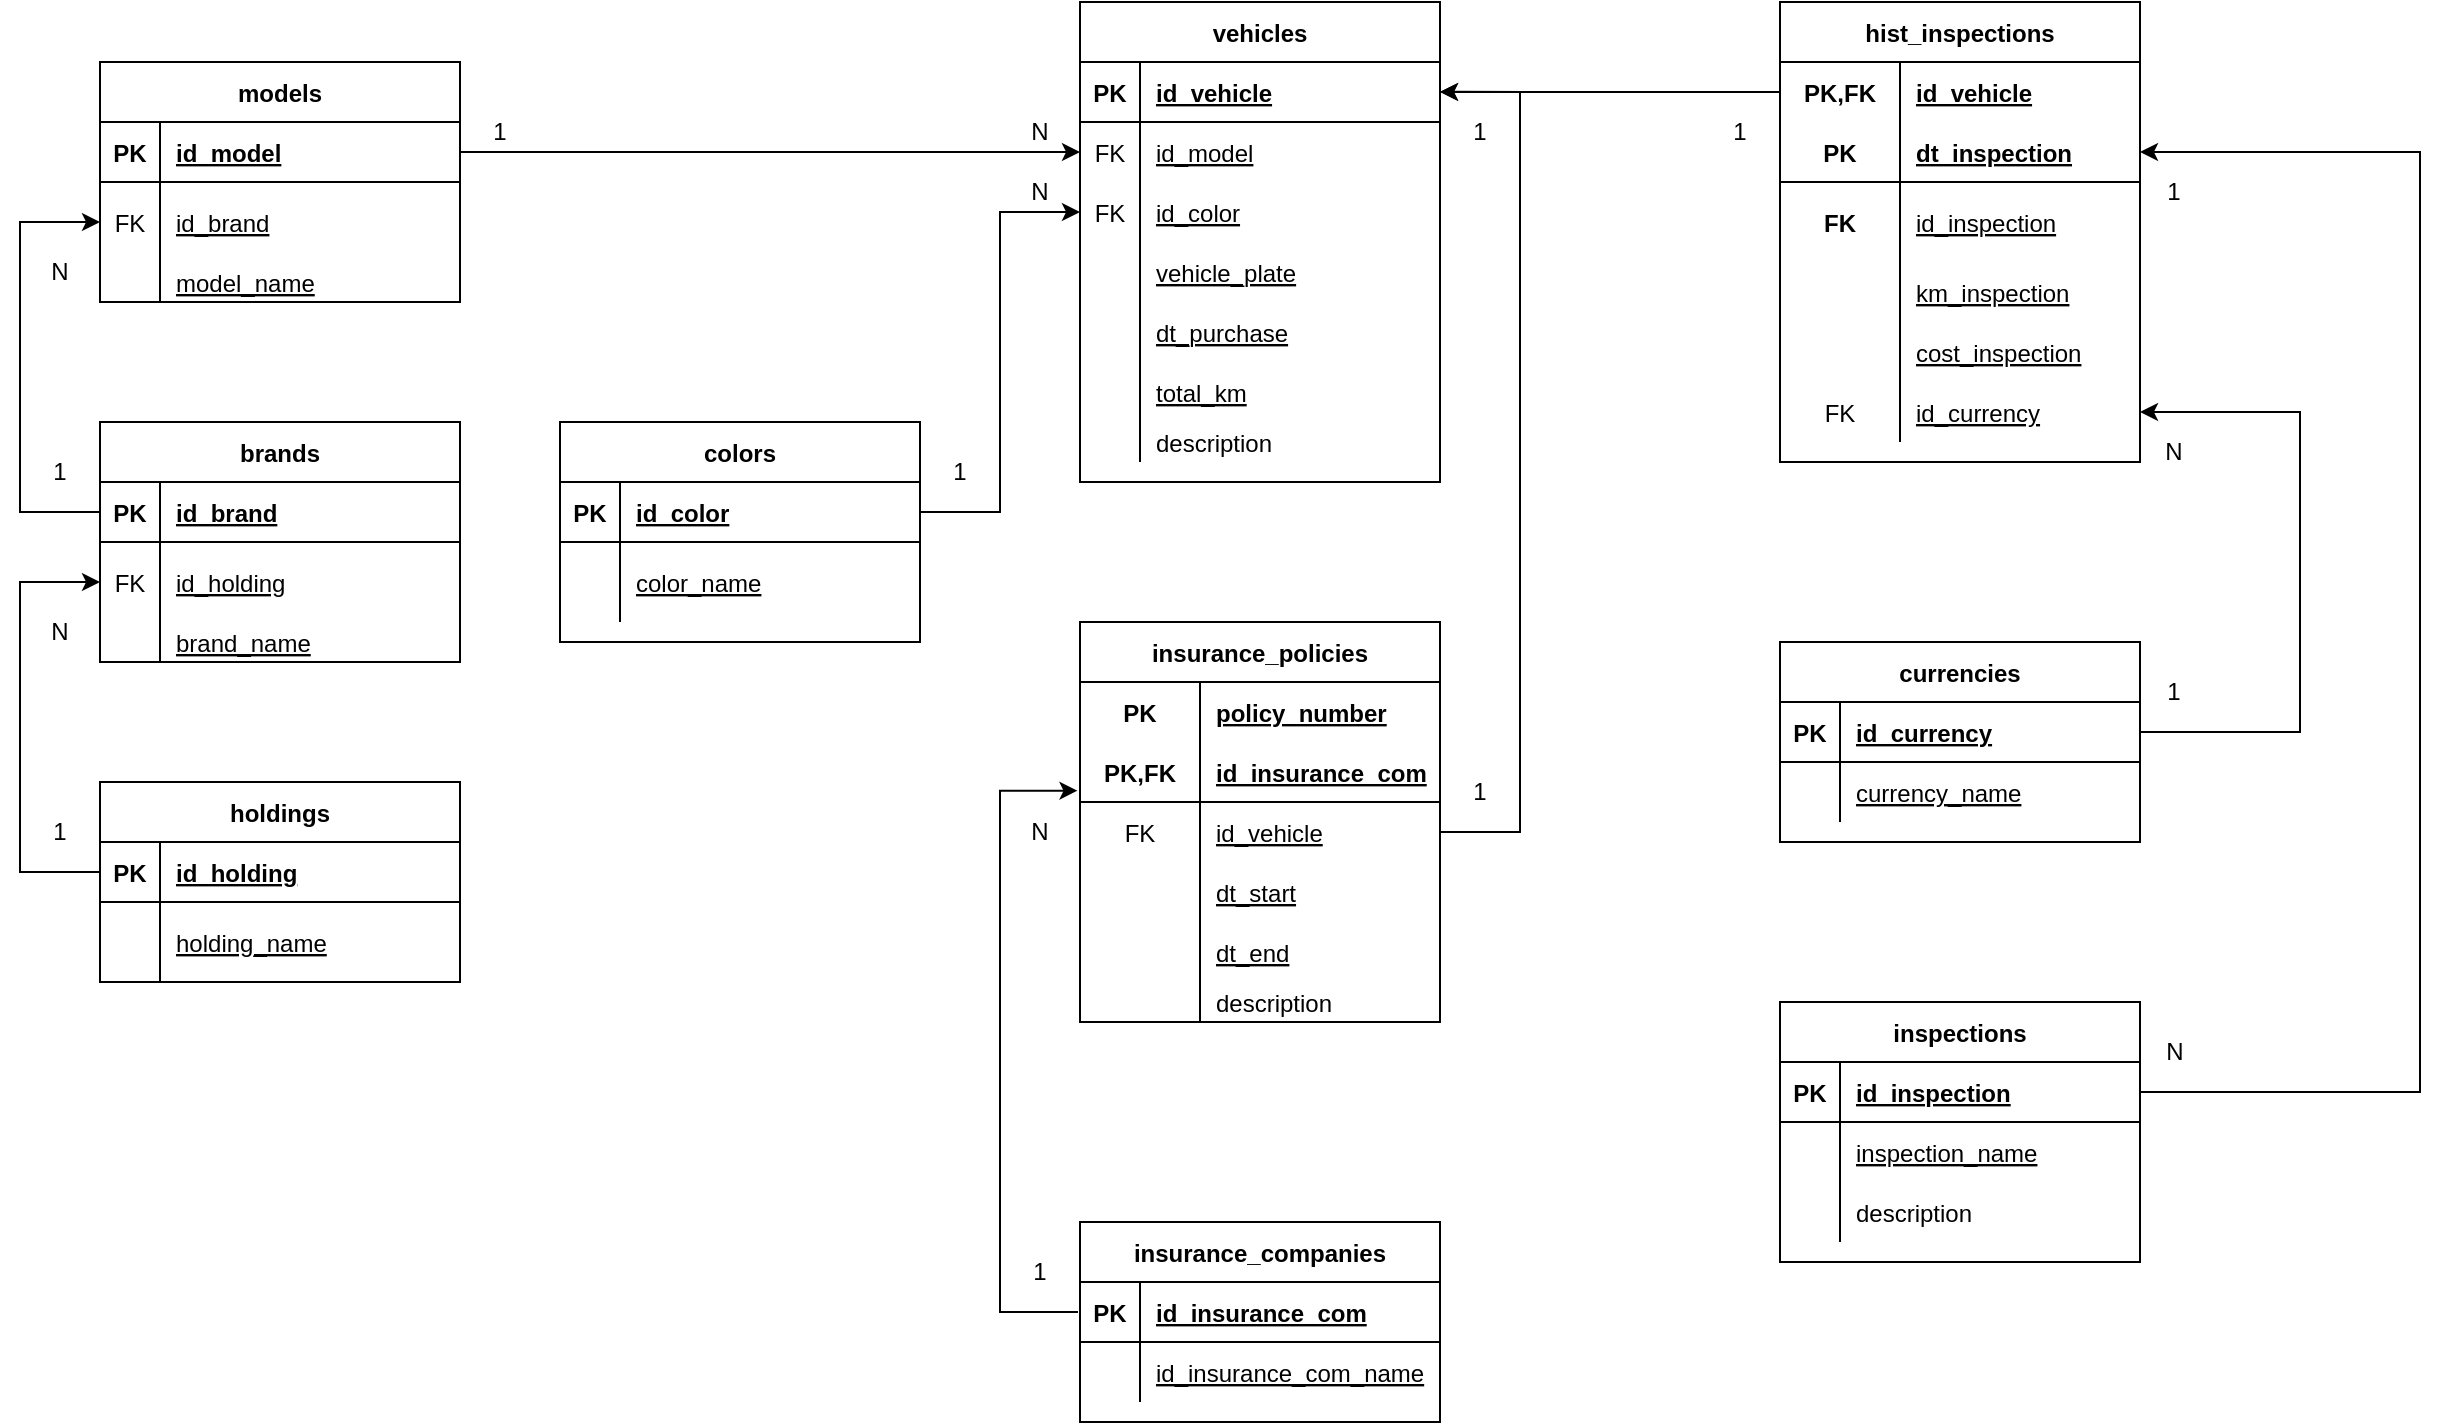 <mxfile version="20.3.0" type="device"><diagram id="Sfv_aaTSyyqDEgen7b--" name="Diagrama_ER_practica"><mxGraphModel dx="2105" dy="641" grid="1" gridSize="10" guides="1" tooltips="1" connect="1" arrows="1" fold="1" page="1" pageScale="1" pageWidth="827" pageHeight="1169" math="0" shadow="0"><root><mxCell id="0"/><mxCell id="1" parent="0"/><mxCell id="ds-nEsNVAbpiZYjkGpcO-39" value="vehicles" style="shape=table;startSize=30;container=1;collapsible=1;childLayout=tableLayout;fixedRows=1;rowLines=0;fontStyle=1;align=center;resizeLast=1;" parent="1" vertex="1"><mxGeometry x="310" y="200" width="180" height="240" as="geometry"/></mxCell><mxCell id="ds-nEsNVAbpiZYjkGpcO-40" value="" style="shape=tableRow;horizontal=0;startSize=0;swimlaneHead=0;swimlaneBody=0;fillColor=none;collapsible=0;dropTarget=0;points=[[0,0.5],[1,0.5]];portConstraint=eastwest;top=0;left=0;right=0;bottom=1;" parent="ds-nEsNVAbpiZYjkGpcO-39" vertex="1"><mxGeometry y="30" width="180" height="30" as="geometry"/></mxCell><mxCell id="ds-nEsNVAbpiZYjkGpcO-41" value="PK" style="shape=partialRectangle;connectable=0;fillColor=none;top=0;left=0;bottom=0;right=0;fontStyle=1;overflow=hidden;" parent="ds-nEsNVAbpiZYjkGpcO-40" vertex="1"><mxGeometry width="30" height="30" as="geometry"><mxRectangle width="30" height="30" as="alternateBounds"/></mxGeometry></mxCell><mxCell id="ds-nEsNVAbpiZYjkGpcO-42" value="id_vehicle" style="shape=partialRectangle;connectable=0;fillColor=none;top=0;left=0;bottom=0;right=0;align=left;spacingLeft=6;fontStyle=5;overflow=hidden;" parent="ds-nEsNVAbpiZYjkGpcO-40" vertex="1"><mxGeometry x="30" width="150" height="30" as="geometry"><mxRectangle width="150" height="30" as="alternateBounds"/></mxGeometry></mxCell><mxCell id="ds-nEsNVAbpiZYjkGpcO-43" value="" style="shape=tableRow;horizontal=0;startSize=0;swimlaneHead=0;swimlaneBody=0;fillColor=none;collapsible=0;dropTarget=0;points=[[0,0.5],[1,0.5]];portConstraint=eastwest;top=0;left=0;right=0;bottom=0;" parent="ds-nEsNVAbpiZYjkGpcO-39" vertex="1"><mxGeometry y="60" width="180" height="30" as="geometry"/></mxCell><mxCell id="ds-nEsNVAbpiZYjkGpcO-44" value="FK" style="shape=partialRectangle;connectable=0;fillColor=none;top=0;left=0;bottom=0;right=0;editable=1;overflow=hidden;" parent="ds-nEsNVAbpiZYjkGpcO-43" vertex="1"><mxGeometry width="30" height="30" as="geometry"><mxRectangle width="30" height="30" as="alternateBounds"/></mxGeometry></mxCell><mxCell id="ds-nEsNVAbpiZYjkGpcO-45" value="id_model" style="shape=partialRectangle;connectable=0;fillColor=none;top=0;left=0;bottom=0;right=0;align=left;spacingLeft=6;overflow=hidden;fontStyle=4" parent="ds-nEsNVAbpiZYjkGpcO-43" vertex="1"><mxGeometry x="30" width="150" height="30" as="geometry"><mxRectangle width="150" height="30" as="alternateBounds"/></mxGeometry></mxCell><mxCell id="ds-nEsNVAbpiZYjkGpcO-58" value="" style="shape=tableRow;horizontal=0;startSize=0;swimlaneHead=0;swimlaneBody=0;fillColor=none;collapsible=0;dropTarget=0;points=[[0,0.5],[1,0.5]];portConstraint=eastwest;top=0;left=0;right=0;bottom=0;" parent="ds-nEsNVAbpiZYjkGpcO-39" vertex="1"><mxGeometry y="90" width="180" height="30" as="geometry"/></mxCell><mxCell id="ds-nEsNVAbpiZYjkGpcO-59" value="FK" style="shape=partialRectangle;connectable=0;fillColor=none;top=0;left=0;bottom=0;right=0;editable=1;overflow=hidden;" parent="ds-nEsNVAbpiZYjkGpcO-58" vertex="1"><mxGeometry width="30" height="30" as="geometry"><mxRectangle width="30" height="30" as="alternateBounds"/></mxGeometry></mxCell><mxCell id="ds-nEsNVAbpiZYjkGpcO-60" value="id_color" style="shape=partialRectangle;connectable=0;fillColor=none;top=0;left=0;bottom=0;right=0;align=left;spacingLeft=6;overflow=hidden;fontStyle=4" parent="ds-nEsNVAbpiZYjkGpcO-58" vertex="1"><mxGeometry x="30" width="150" height="30" as="geometry"><mxRectangle width="150" height="30" as="alternateBounds"/></mxGeometry></mxCell><mxCell id="ds-nEsNVAbpiZYjkGpcO-46" value="" style="shape=tableRow;horizontal=0;startSize=0;swimlaneHead=0;swimlaneBody=0;fillColor=none;collapsible=0;dropTarget=0;points=[[0,0.5],[1,0.5]];portConstraint=eastwest;top=0;left=0;right=0;bottom=0;" parent="ds-nEsNVAbpiZYjkGpcO-39" vertex="1"><mxGeometry y="120" width="180" height="30" as="geometry"/></mxCell><mxCell id="ds-nEsNVAbpiZYjkGpcO-47" value="" style="shape=partialRectangle;connectable=0;fillColor=none;top=0;left=0;bottom=0;right=0;editable=1;overflow=hidden;" parent="ds-nEsNVAbpiZYjkGpcO-46" vertex="1"><mxGeometry width="30" height="30" as="geometry"><mxRectangle width="30" height="30" as="alternateBounds"/></mxGeometry></mxCell><mxCell id="ds-nEsNVAbpiZYjkGpcO-48" value="vehicle_plate" style="shape=partialRectangle;connectable=0;fillColor=none;top=0;left=0;bottom=0;right=0;align=left;spacingLeft=6;overflow=hidden;fontStyle=4" parent="ds-nEsNVAbpiZYjkGpcO-46" vertex="1"><mxGeometry x="30" width="150" height="30" as="geometry"><mxRectangle width="150" height="30" as="alternateBounds"/></mxGeometry></mxCell><mxCell id="ds-nEsNVAbpiZYjkGpcO-49" value="" style="shape=tableRow;horizontal=0;startSize=0;swimlaneHead=0;swimlaneBody=0;fillColor=none;collapsible=0;dropTarget=0;points=[[0,0.5],[1,0.5]];portConstraint=eastwest;top=0;left=0;right=0;bottom=0;" parent="ds-nEsNVAbpiZYjkGpcO-39" vertex="1"><mxGeometry y="150" width="180" height="30" as="geometry"/></mxCell><mxCell id="ds-nEsNVAbpiZYjkGpcO-50" value="" style="shape=partialRectangle;connectable=0;fillColor=none;top=0;left=0;bottom=0;right=0;editable=1;overflow=hidden;" parent="ds-nEsNVAbpiZYjkGpcO-49" vertex="1"><mxGeometry width="30" height="30" as="geometry"><mxRectangle width="30" height="30" as="alternateBounds"/></mxGeometry></mxCell><mxCell id="ds-nEsNVAbpiZYjkGpcO-51" value="dt_purchase" style="shape=partialRectangle;connectable=0;fillColor=none;top=0;left=0;bottom=0;right=0;align=left;spacingLeft=6;overflow=hidden;fontStyle=4" parent="ds-nEsNVAbpiZYjkGpcO-49" vertex="1"><mxGeometry x="30" width="150" height="30" as="geometry"><mxRectangle width="150" height="30" as="alternateBounds"/></mxGeometry></mxCell><mxCell id="ds-nEsNVAbpiZYjkGpcO-52" value="" style="shape=tableRow;horizontal=0;startSize=0;swimlaneHead=0;swimlaneBody=0;fillColor=none;collapsible=0;dropTarget=0;points=[[0,0.5],[1,0.5]];portConstraint=eastwest;top=0;left=0;right=0;bottom=0;" parent="ds-nEsNVAbpiZYjkGpcO-39" vertex="1"><mxGeometry y="180" width="180" height="30" as="geometry"/></mxCell><mxCell id="ds-nEsNVAbpiZYjkGpcO-53" value="" style="shape=partialRectangle;connectable=0;fillColor=none;top=0;left=0;bottom=0;right=0;editable=1;overflow=hidden;" parent="ds-nEsNVAbpiZYjkGpcO-52" vertex="1"><mxGeometry width="30" height="30" as="geometry"><mxRectangle width="30" height="30" as="alternateBounds"/></mxGeometry></mxCell><mxCell id="ds-nEsNVAbpiZYjkGpcO-54" value="total_km" style="shape=partialRectangle;connectable=0;fillColor=none;top=0;left=0;bottom=0;right=0;align=left;spacingLeft=6;overflow=hidden;fontStyle=4" parent="ds-nEsNVAbpiZYjkGpcO-52" vertex="1"><mxGeometry x="30" width="150" height="30" as="geometry"><mxRectangle width="150" height="30" as="alternateBounds"/></mxGeometry></mxCell><mxCell id="ds-nEsNVAbpiZYjkGpcO-55" value="" style="shape=tableRow;horizontal=0;startSize=0;swimlaneHead=0;swimlaneBody=0;fillColor=none;collapsible=0;dropTarget=0;points=[[0,0.5],[1,0.5]];portConstraint=eastwest;top=0;left=0;right=0;bottom=0;" parent="ds-nEsNVAbpiZYjkGpcO-39" vertex="1"><mxGeometry y="210" width="180" height="20" as="geometry"/></mxCell><mxCell id="ds-nEsNVAbpiZYjkGpcO-56" value="" style="shape=partialRectangle;connectable=0;fillColor=none;top=0;left=0;bottom=0;right=0;editable=1;overflow=hidden;" parent="ds-nEsNVAbpiZYjkGpcO-55" vertex="1"><mxGeometry width="30" height="20" as="geometry"><mxRectangle width="30" height="20" as="alternateBounds"/></mxGeometry></mxCell><mxCell id="ds-nEsNVAbpiZYjkGpcO-57" value="description" style="shape=partialRectangle;connectable=0;fillColor=none;top=0;left=0;bottom=0;right=0;align=left;spacingLeft=6;overflow=hidden;" parent="ds-nEsNVAbpiZYjkGpcO-55" vertex="1"><mxGeometry x="30" width="150" height="20" as="geometry"><mxRectangle width="150" height="20" as="alternateBounds"/></mxGeometry></mxCell><mxCell id="Du342X4LrF2ClsoiDajn-11" value="colors" style="shape=table;startSize=30;container=1;collapsible=1;childLayout=tableLayout;fixedRows=1;rowLines=0;fontStyle=1;align=center;resizeLast=1;" parent="1" vertex="1"><mxGeometry x="50" y="410" width="180" height="110" as="geometry"/></mxCell><mxCell id="Du342X4LrF2ClsoiDajn-12" value="" style="shape=tableRow;horizontal=0;startSize=0;swimlaneHead=0;swimlaneBody=0;fillColor=none;collapsible=0;dropTarget=0;points=[[0,0.5],[1,0.5]];portConstraint=eastwest;top=0;left=0;right=0;bottom=1;" parent="Du342X4LrF2ClsoiDajn-11" vertex="1"><mxGeometry y="30" width="180" height="30" as="geometry"/></mxCell><mxCell id="Du342X4LrF2ClsoiDajn-13" value="PK" style="shape=partialRectangle;connectable=0;fillColor=none;top=0;left=0;bottom=0;right=0;fontStyle=1;overflow=hidden;" parent="Du342X4LrF2ClsoiDajn-12" vertex="1"><mxGeometry width="30" height="30" as="geometry"><mxRectangle width="30" height="30" as="alternateBounds"/></mxGeometry></mxCell><mxCell id="Du342X4LrF2ClsoiDajn-14" value="id_color" style="shape=partialRectangle;connectable=0;fillColor=none;top=0;left=0;bottom=0;right=0;align=left;spacingLeft=6;fontStyle=5;overflow=hidden;" parent="Du342X4LrF2ClsoiDajn-12" vertex="1"><mxGeometry x="30" width="150" height="30" as="geometry"><mxRectangle width="150" height="30" as="alternateBounds"/></mxGeometry></mxCell><mxCell id="Du342X4LrF2ClsoiDajn-18" value="" style="shape=tableRow;horizontal=0;startSize=0;swimlaneHead=0;swimlaneBody=0;fillColor=none;collapsible=0;dropTarget=0;points=[[0,0.5],[1,0.5]];portConstraint=eastwest;top=0;left=0;right=0;bottom=0;" parent="Du342X4LrF2ClsoiDajn-11" vertex="1"><mxGeometry y="60" width="180" height="40" as="geometry"/></mxCell><mxCell id="Du342X4LrF2ClsoiDajn-19" value="" style="shape=partialRectangle;connectable=0;fillColor=none;top=0;left=0;bottom=0;right=0;editable=1;overflow=hidden;" parent="Du342X4LrF2ClsoiDajn-18" vertex="1"><mxGeometry width="30" height="40" as="geometry"><mxRectangle width="30" height="40" as="alternateBounds"/></mxGeometry></mxCell><mxCell id="Du342X4LrF2ClsoiDajn-20" value="color_name" style="shape=partialRectangle;connectable=0;fillColor=none;top=0;left=0;bottom=0;right=0;align=left;spacingLeft=6;overflow=hidden;fontStyle=4" parent="Du342X4LrF2ClsoiDajn-18" vertex="1"><mxGeometry x="30" width="150" height="40" as="geometry"><mxRectangle width="150" height="40" as="alternateBounds"/></mxGeometry></mxCell><mxCell id="Du342X4LrF2ClsoiDajn-36" value="N" style="text;html=1;strokeColor=none;fillColor=none;align=center;verticalAlign=middle;whiteSpace=wrap;rounded=0;" parent="1" vertex="1"><mxGeometry x="260" y="280" width="60" height="30" as="geometry"/></mxCell><mxCell id="41doo4ebBkj_ApV-FApz-65" value="insurance_companies" style="shape=table;startSize=30;container=1;collapsible=1;childLayout=tableLayout;fixedRows=1;rowLines=0;fontStyle=1;align=center;resizeLast=1;" parent="1" vertex="1"><mxGeometry x="310" y="810" width="180" height="100" as="geometry"/></mxCell><mxCell id="41doo4ebBkj_ApV-FApz-66" value="" style="shape=tableRow;horizontal=0;startSize=0;swimlaneHead=0;swimlaneBody=0;fillColor=none;collapsible=0;dropTarget=0;points=[[0,0.5],[1,0.5]];portConstraint=eastwest;top=0;left=0;right=0;bottom=1;" parent="41doo4ebBkj_ApV-FApz-65" vertex="1"><mxGeometry y="30" width="180" height="30" as="geometry"/></mxCell><mxCell id="41doo4ebBkj_ApV-FApz-67" value="PK" style="shape=partialRectangle;connectable=0;fillColor=none;top=0;left=0;bottom=0;right=0;fontStyle=1;overflow=hidden;" parent="41doo4ebBkj_ApV-FApz-66" vertex="1"><mxGeometry width="30" height="30" as="geometry"><mxRectangle width="30" height="30" as="alternateBounds"/></mxGeometry></mxCell><mxCell id="41doo4ebBkj_ApV-FApz-68" value="id_insurance_com" style="shape=partialRectangle;connectable=0;fillColor=none;top=0;left=0;bottom=0;right=0;align=left;spacingLeft=6;fontStyle=5;overflow=hidden;" parent="41doo4ebBkj_ApV-FApz-66" vertex="1"><mxGeometry x="30" width="150" height="30" as="geometry"><mxRectangle width="150" height="30" as="alternateBounds"/></mxGeometry></mxCell><mxCell id="41doo4ebBkj_ApV-FApz-69" value="" style="shape=tableRow;horizontal=0;startSize=0;swimlaneHead=0;swimlaneBody=0;fillColor=none;collapsible=0;dropTarget=0;points=[[0,0.5],[1,0.5]];portConstraint=eastwest;top=0;left=0;right=0;bottom=0;" parent="41doo4ebBkj_ApV-FApz-65" vertex="1"><mxGeometry y="60" width="180" height="30" as="geometry"/></mxCell><mxCell id="41doo4ebBkj_ApV-FApz-70" value="" style="shape=partialRectangle;connectable=0;fillColor=none;top=0;left=0;bottom=0;right=0;editable=1;overflow=hidden;" parent="41doo4ebBkj_ApV-FApz-69" vertex="1"><mxGeometry width="30" height="30" as="geometry"><mxRectangle width="30" height="30" as="alternateBounds"/></mxGeometry></mxCell><mxCell id="41doo4ebBkj_ApV-FApz-71" value="id_insurance_com_name" style="shape=partialRectangle;connectable=0;fillColor=none;top=0;left=0;bottom=0;right=0;align=left;spacingLeft=6;overflow=hidden;fontStyle=4" parent="41doo4ebBkj_ApV-FApz-69" vertex="1"><mxGeometry x="30" width="150" height="30" as="geometry"><mxRectangle width="150" height="30" as="alternateBounds"/></mxGeometry></mxCell><mxCell id="41doo4ebBkj_ApV-FApz-100" value="insurance_policies" style="shape=table;startSize=30;container=1;collapsible=1;childLayout=tableLayout;fixedRows=1;rowLines=0;fontStyle=1;align=center;resizeLast=1;" parent="1" vertex="1"><mxGeometry x="310" y="510" width="180" height="200" as="geometry"/></mxCell><mxCell id="41doo4ebBkj_ApV-FApz-101" value="" style="shape=tableRow;horizontal=0;startSize=0;swimlaneHead=0;swimlaneBody=0;fillColor=none;collapsible=0;dropTarget=0;points=[[0,0.5],[1,0.5]];portConstraint=eastwest;top=0;left=0;right=0;bottom=0;" parent="41doo4ebBkj_ApV-FApz-100" vertex="1"><mxGeometry y="30" width="180" height="30" as="geometry"/></mxCell><mxCell id="41doo4ebBkj_ApV-FApz-102" value="PK" style="shape=partialRectangle;connectable=0;fillColor=none;top=0;left=0;bottom=0;right=0;fontStyle=1;overflow=hidden;" parent="41doo4ebBkj_ApV-FApz-101" vertex="1"><mxGeometry width="60" height="30" as="geometry"><mxRectangle width="60" height="30" as="alternateBounds"/></mxGeometry></mxCell><mxCell id="41doo4ebBkj_ApV-FApz-103" value="policy_number" style="shape=partialRectangle;connectable=0;fillColor=none;top=0;left=0;bottom=0;right=0;align=left;spacingLeft=6;fontStyle=5;overflow=hidden;" parent="41doo4ebBkj_ApV-FApz-101" vertex="1"><mxGeometry x="60" width="120" height="30" as="geometry"><mxRectangle width="120" height="30" as="alternateBounds"/></mxGeometry></mxCell><mxCell id="41doo4ebBkj_ApV-FApz-104" value="" style="shape=tableRow;horizontal=0;startSize=0;swimlaneHead=0;swimlaneBody=0;fillColor=none;collapsible=0;dropTarget=0;points=[[0,0.5],[1,0.5]];portConstraint=eastwest;top=0;left=0;right=0;bottom=1;" parent="41doo4ebBkj_ApV-FApz-100" vertex="1"><mxGeometry y="60" width="180" height="30" as="geometry"/></mxCell><mxCell id="41doo4ebBkj_ApV-FApz-105" value="PK,FK" style="shape=partialRectangle;connectable=0;fillColor=none;top=0;left=0;bottom=0;right=0;fontStyle=1;overflow=hidden;" parent="41doo4ebBkj_ApV-FApz-104" vertex="1"><mxGeometry width="60" height="30" as="geometry"><mxRectangle width="60" height="30" as="alternateBounds"/></mxGeometry></mxCell><mxCell id="41doo4ebBkj_ApV-FApz-106" value="id_insurance_com" style="shape=partialRectangle;connectable=0;fillColor=none;top=0;left=0;bottom=0;right=0;align=left;spacingLeft=6;fontStyle=5;overflow=hidden;" parent="41doo4ebBkj_ApV-FApz-104" vertex="1"><mxGeometry x="60" width="120" height="30" as="geometry"><mxRectangle width="120" height="30" as="alternateBounds"/></mxGeometry></mxCell><mxCell id="41doo4ebBkj_ApV-FApz-107" value="" style="shape=tableRow;horizontal=0;startSize=0;swimlaneHead=0;swimlaneBody=0;fillColor=none;collapsible=0;dropTarget=0;points=[[0,0.5],[1,0.5]];portConstraint=eastwest;top=0;left=0;right=0;bottom=0;" parent="41doo4ebBkj_ApV-FApz-100" vertex="1"><mxGeometry y="90" width="180" height="30" as="geometry"/></mxCell><mxCell id="41doo4ebBkj_ApV-FApz-108" value="FK" style="shape=partialRectangle;connectable=0;fillColor=none;top=0;left=0;bottom=0;right=0;editable=1;overflow=hidden;" parent="41doo4ebBkj_ApV-FApz-107" vertex="1"><mxGeometry width="60" height="30" as="geometry"><mxRectangle width="60" height="30" as="alternateBounds"/></mxGeometry></mxCell><mxCell id="41doo4ebBkj_ApV-FApz-109" value="id_vehicle" style="shape=partialRectangle;connectable=0;fillColor=none;top=0;left=0;bottom=0;right=0;align=left;spacingLeft=6;overflow=hidden;fontStyle=4" parent="41doo4ebBkj_ApV-FApz-107" vertex="1"><mxGeometry x="60" width="120" height="30" as="geometry"><mxRectangle width="120" height="30" as="alternateBounds"/></mxGeometry></mxCell><mxCell id="41doo4ebBkj_ApV-FApz-113" value="" style="shape=tableRow;horizontal=0;startSize=0;swimlaneHead=0;swimlaneBody=0;fillColor=none;collapsible=0;dropTarget=0;points=[[0,0.5],[1,0.5]];portConstraint=eastwest;top=0;left=0;right=0;bottom=0;" parent="41doo4ebBkj_ApV-FApz-100" vertex="1"><mxGeometry y="120" width="180" height="30" as="geometry"/></mxCell><mxCell id="41doo4ebBkj_ApV-FApz-114" value="" style="shape=partialRectangle;connectable=0;fillColor=none;top=0;left=0;bottom=0;right=0;editable=1;overflow=hidden;" parent="41doo4ebBkj_ApV-FApz-113" vertex="1"><mxGeometry width="60" height="30" as="geometry"><mxRectangle width="60" height="30" as="alternateBounds"/></mxGeometry></mxCell><mxCell id="41doo4ebBkj_ApV-FApz-115" value="dt_start" style="shape=partialRectangle;connectable=0;fillColor=none;top=0;left=0;bottom=0;right=0;align=left;spacingLeft=6;overflow=hidden;fontStyle=4" parent="41doo4ebBkj_ApV-FApz-113" vertex="1"><mxGeometry x="60" width="120" height="30" as="geometry"><mxRectangle width="120" height="30" as="alternateBounds"/></mxGeometry></mxCell><mxCell id="41doo4ebBkj_ApV-FApz-116" value="" style="shape=tableRow;horizontal=0;startSize=0;swimlaneHead=0;swimlaneBody=0;fillColor=none;collapsible=0;dropTarget=0;points=[[0,0.5],[1,0.5]];portConstraint=eastwest;top=0;left=0;right=0;bottom=0;" parent="41doo4ebBkj_ApV-FApz-100" vertex="1"><mxGeometry y="150" width="180" height="30" as="geometry"/></mxCell><mxCell id="41doo4ebBkj_ApV-FApz-117" value="" style="shape=partialRectangle;connectable=0;fillColor=none;top=0;left=0;bottom=0;right=0;editable=1;overflow=hidden;" parent="41doo4ebBkj_ApV-FApz-116" vertex="1"><mxGeometry width="60" height="30" as="geometry"><mxRectangle width="60" height="30" as="alternateBounds"/></mxGeometry></mxCell><mxCell id="41doo4ebBkj_ApV-FApz-118" value="dt_end" style="shape=partialRectangle;connectable=0;fillColor=none;top=0;left=0;bottom=0;right=0;align=left;spacingLeft=6;overflow=hidden;fontStyle=4" parent="41doo4ebBkj_ApV-FApz-116" vertex="1"><mxGeometry x="60" width="120" height="30" as="geometry"><mxRectangle width="120" height="30" as="alternateBounds"/></mxGeometry></mxCell><mxCell id="41doo4ebBkj_ApV-FApz-119" value="" style="shape=tableRow;horizontal=0;startSize=0;swimlaneHead=0;swimlaneBody=0;fillColor=none;collapsible=0;dropTarget=0;points=[[0,0.5],[1,0.5]];portConstraint=eastwest;top=0;left=0;right=0;bottom=0;" parent="41doo4ebBkj_ApV-FApz-100" vertex="1"><mxGeometry y="180" width="180" height="20" as="geometry"/></mxCell><mxCell id="41doo4ebBkj_ApV-FApz-120" value="" style="shape=partialRectangle;connectable=0;fillColor=none;top=0;left=0;bottom=0;right=0;editable=1;overflow=hidden;" parent="41doo4ebBkj_ApV-FApz-119" vertex="1"><mxGeometry width="60" height="20" as="geometry"><mxRectangle width="60" height="20" as="alternateBounds"/></mxGeometry></mxCell><mxCell id="41doo4ebBkj_ApV-FApz-121" value="description" style="shape=partialRectangle;connectable=0;fillColor=none;top=0;left=0;bottom=0;right=0;align=left;spacingLeft=6;overflow=hidden;fontStyle=0" parent="41doo4ebBkj_ApV-FApz-119" vertex="1"><mxGeometry x="60" width="120" height="20" as="geometry"><mxRectangle width="120" height="20" as="alternateBounds"/></mxGeometry></mxCell><mxCell id="41doo4ebBkj_ApV-FApz-123" style="edgeStyle=orthogonalEdgeStyle;rounded=0;orthogonalLoop=1;jettySize=auto;html=1;entryX=-0.007;entryY=0.812;entryDx=0;entryDy=0;entryPerimeter=0;" parent="1" target="41doo4ebBkj_ApV-FApz-104" edge="1"><mxGeometry relative="1" as="geometry"><mxPoint x="309" y="855" as="sourcePoint"/><Array as="points"><mxPoint x="270" y="855"/><mxPoint x="270" y="594"/></Array></mxGeometry></mxCell><mxCell id="41doo4ebBkj_ApV-FApz-124" value="N" style="text;html=1;strokeColor=none;fillColor=none;align=center;verticalAlign=middle;whiteSpace=wrap;rounded=0;" parent="1" vertex="1"><mxGeometry x="260" y="600" width="60" height="30" as="geometry"/></mxCell><mxCell id="41doo4ebBkj_ApV-FApz-125" value="1" style="text;html=1;strokeColor=none;fillColor=none;align=center;verticalAlign=middle;whiteSpace=wrap;rounded=0;" parent="1" vertex="1"><mxGeometry x="260" y="820" width="60" height="30" as="geometry"/></mxCell><mxCell id="41doo4ebBkj_ApV-FApz-127" value="1" style="text;html=1;strokeColor=none;fillColor=none;align=center;verticalAlign=middle;whiteSpace=wrap;rounded=0;" parent="1" vertex="1"><mxGeometry x="480" y="250" width="60" height="30" as="geometry"/></mxCell><mxCell id="krpZOT745JnpRmnJzkfB-30" value="models" style="shape=table;startSize=30;container=1;collapsible=1;childLayout=tableLayout;fixedRows=1;rowLines=0;fontStyle=1;align=center;resizeLast=1;" parent="1" vertex="1"><mxGeometry x="-180" y="230" width="180" height="120" as="geometry"/></mxCell><mxCell id="krpZOT745JnpRmnJzkfB-31" value="" style="shape=tableRow;horizontal=0;startSize=0;swimlaneHead=0;swimlaneBody=0;fillColor=none;collapsible=0;dropTarget=0;points=[[0,0.5],[1,0.5]];portConstraint=eastwest;top=0;left=0;right=0;bottom=1;" parent="krpZOT745JnpRmnJzkfB-30" vertex="1"><mxGeometry y="30" width="180" height="30" as="geometry"/></mxCell><mxCell id="krpZOT745JnpRmnJzkfB-32" value="PK" style="shape=partialRectangle;connectable=0;fillColor=none;top=0;left=0;bottom=0;right=0;fontStyle=1;overflow=hidden;" parent="krpZOT745JnpRmnJzkfB-31" vertex="1"><mxGeometry width="30" height="30" as="geometry"><mxRectangle width="30" height="30" as="alternateBounds"/></mxGeometry></mxCell><mxCell id="krpZOT745JnpRmnJzkfB-33" value="id_model" style="shape=partialRectangle;connectable=0;fillColor=none;top=0;left=0;bottom=0;right=0;align=left;spacingLeft=6;fontStyle=5;overflow=hidden;" parent="krpZOT745JnpRmnJzkfB-31" vertex="1"><mxGeometry x="30" width="150" height="30" as="geometry"><mxRectangle width="150" height="30" as="alternateBounds"/></mxGeometry></mxCell><mxCell id="krpZOT745JnpRmnJzkfB-34" value="" style="shape=tableRow;horizontal=0;startSize=0;swimlaneHead=0;swimlaneBody=0;fillColor=none;collapsible=0;dropTarget=0;points=[[0,0.5],[1,0.5]];portConstraint=eastwest;top=0;left=0;right=0;bottom=0;" parent="krpZOT745JnpRmnJzkfB-30" vertex="1"><mxGeometry y="60" width="180" height="40" as="geometry"/></mxCell><mxCell id="krpZOT745JnpRmnJzkfB-35" value="FK" style="shape=partialRectangle;connectable=0;fillColor=none;top=0;left=0;bottom=0;right=0;editable=1;overflow=hidden;" parent="krpZOT745JnpRmnJzkfB-34" vertex="1"><mxGeometry width="30" height="40" as="geometry"><mxRectangle width="30" height="40" as="alternateBounds"/></mxGeometry></mxCell><mxCell id="krpZOT745JnpRmnJzkfB-36" value="id_brand" style="shape=partialRectangle;connectable=0;fillColor=none;top=0;left=0;bottom=0;right=0;align=left;spacingLeft=6;overflow=hidden;fontStyle=4" parent="krpZOT745JnpRmnJzkfB-34" vertex="1"><mxGeometry x="30" width="150" height="40" as="geometry"><mxRectangle width="150" height="40" as="alternateBounds"/></mxGeometry></mxCell><mxCell id="krpZOT745JnpRmnJzkfB-37" value="" style="shape=tableRow;horizontal=0;startSize=0;swimlaneHead=0;swimlaneBody=0;fillColor=none;collapsible=0;dropTarget=0;points=[[0,0.5],[1,0.5]];portConstraint=eastwest;top=0;left=0;right=0;bottom=0;" parent="krpZOT745JnpRmnJzkfB-30" vertex="1"><mxGeometry y="100" width="180" height="20" as="geometry"/></mxCell><mxCell id="krpZOT745JnpRmnJzkfB-38" value="" style="shape=partialRectangle;connectable=0;fillColor=none;top=0;left=0;bottom=0;right=0;editable=1;overflow=hidden;" parent="krpZOT745JnpRmnJzkfB-37" vertex="1"><mxGeometry width="30" height="20" as="geometry"><mxRectangle width="30" height="20" as="alternateBounds"/></mxGeometry></mxCell><mxCell id="krpZOT745JnpRmnJzkfB-39" value="model_name" style="shape=partialRectangle;connectable=0;fillColor=none;top=0;left=0;bottom=0;right=0;align=left;spacingLeft=6;overflow=hidden;fontStyle=4" parent="krpZOT745JnpRmnJzkfB-37" vertex="1"><mxGeometry x="30" width="150" height="20" as="geometry"><mxRectangle width="150" height="20" as="alternateBounds"/></mxGeometry></mxCell><mxCell id="krpZOT745JnpRmnJzkfB-40" value="brands" style="shape=table;startSize=30;container=1;collapsible=1;childLayout=tableLayout;fixedRows=1;rowLines=0;fontStyle=1;align=center;resizeLast=1;" parent="1" vertex="1"><mxGeometry x="-180" y="410" width="180" height="120" as="geometry"/></mxCell><mxCell id="krpZOT745JnpRmnJzkfB-41" value="" style="shape=tableRow;horizontal=0;startSize=0;swimlaneHead=0;swimlaneBody=0;fillColor=none;collapsible=0;dropTarget=0;points=[[0,0.5],[1,0.5]];portConstraint=eastwest;top=0;left=0;right=0;bottom=1;" parent="krpZOT745JnpRmnJzkfB-40" vertex="1"><mxGeometry y="30" width="180" height="30" as="geometry"/></mxCell><mxCell id="krpZOT745JnpRmnJzkfB-42" value="PK" style="shape=partialRectangle;connectable=0;fillColor=none;top=0;left=0;bottom=0;right=0;fontStyle=1;overflow=hidden;" parent="krpZOT745JnpRmnJzkfB-41" vertex="1"><mxGeometry width="30" height="30" as="geometry"><mxRectangle width="30" height="30" as="alternateBounds"/></mxGeometry></mxCell><mxCell id="krpZOT745JnpRmnJzkfB-43" value="id_brand" style="shape=partialRectangle;connectable=0;fillColor=none;top=0;left=0;bottom=0;right=0;align=left;spacingLeft=6;fontStyle=5;overflow=hidden;" parent="krpZOT745JnpRmnJzkfB-41" vertex="1"><mxGeometry x="30" width="150" height="30" as="geometry"><mxRectangle width="150" height="30" as="alternateBounds"/></mxGeometry></mxCell><mxCell id="krpZOT745JnpRmnJzkfB-44" value="" style="shape=tableRow;horizontal=0;startSize=0;swimlaneHead=0;swimlaneBody=0;fillColor=none;collapsible=0;dropTarget=0;points=[[0,0.5],[1,0.5]];portConstraint=eastwest;top=0;left=0;right=0;bottom=0;" parent="krpZOT745JnpRmnJzkfB-40" vertex="1"><mxGeometry y="60" width="180" height="40" as="geometry"/></mxCell><mxCell id="krpZOT745JnpRmnJzkfB-45" value="FK" style="shape=partialRectangle;connectable=0;fillColor=none;top=0;left=0;bottom=0;right=0;editable=1;overflow=hidden;" parent="krpZOT745JnpRmnJzkfB-44" vertex="1"><mxGeometry width="30" height="40" as="geometry"><mxRectangle width="30" height="40" as="alternateBounds"/></mxGeometry></mxCell><mxCell id="krpZOT745JnpRmnJzkfB-46" value="id_holding" style="shape=partialRectangle;connectable=0;fillColor=none;top=0;left=0;bottom=0;right=0;align=left;spacingLeft=6;overflow=hidden;fontStyle=4" parent="krpZOT745JnpRmnJzkfB-44" vertex="1"><mxGeometry x="30" width="150" height="40" as="geometry"><mxRectangle width="150" height="40" as="alternateBounds"/></mxGeometry></mxCell><mxCell id="krpZOT745JnpRmnJzkfB-47" value="" style="shape=tableRow;horizontal=0;startSize=0;swimlaneHead=0;swimlaneBody=0;fillColor=none;collapsible=0;dropTarget=0;points=[[0,0.5],[1,0.5]];portConstraint=eastwest;top=0;left=0;right=0;bottom=0;" parent="krpZOT745JnpRmnJzkfB-40" vertex="1"><mxGeometry y="100" width="180" height="20" as="geometry"/></mxCell><mxCell id="krpZOT745JnpRmnJzkfB-48" value="" style="shape=partialRectangle;connectable=0;fillColor=none;top=0;left=0;bottom=0;right=0;editable=1;overflow=hidden;" parent="krpZOT745JnpRmnJzkfB-47" vertex="1"><mxGeometry width="30" height="20" as="geometry"><mxRectangle width="30" height="20" as="alternateBounds"/></mxGeometry></mxCell><mxCell id="krpZOT745JnpRmnJzkfB-49" value="brand_name" style="shape=partialRectangle;connectable=0;fillColor=none;top=0;left=0;bottom=0;right=0;align=left;spacingLeft=6;overflow=hidden;fontStyle=4" parent="krpZOT745JnpRmnJzkfB-47" vertex="1"><mxGeometry x="30" width="150" height="20" as="geometry"><mxRectangle width="150" height="20" as="alternateBounds"/></mxGeometry></mxCell><mxCell id="krpZOT745JnpRmnJzkfB-50" value="holdings" style="shape=table;startSize=30;container=1;collapsible=1;childLayout=tableLayout;fixedRows=1;rowLines=0;fontStyle=1;align=center;resizeLast=1;" parent="1" vertex="1"><mxGeometry x="-180" y="590" width="180" height="100" as="geometry"/></mxCell><mxCell id="krpZOT745JnpRmnJzkfB-51" value="" style="shape=tableRow;horizontal=0;startSize=0;swimlaneHead=0;swimlaneBody=0;fillColor=none;collapsible=0;dropTarget=0;points=[[0,0.5],[1,0.5]];portConstraint=eastwest;top=0;left=0;right=0;bottom=1;" parent="krpZOT745JnpRmnJzkfB-50" vertex="1"><mxGeometry y="30" width="180" height="30" as="geometry"/></mxCell><mxCell id="krpZOT745JnpRmnJzkfB-52" value="PK" style="shape=partialRectangle;connectable=0;fillColor=none;top=0;left=0;bottom=0;right=0;fontStyle=1;overflow=hidden;" parent="krpZOT745JnpRmnJzkfB-51" vertex="1"><mxGeometry width="30" height="30" as="geometry"><mxRectangle width="30" height="30" as="alternateBounds"/></mxGeometry></mxCell><mxCell id="krpZOT745JnpRmnJzkfB-53" value="id_holding" style="shape=partialRectangle;connectable=0;fillColor=none;top=0;left=0;bottom=0;right=0;align=left;spacingLeft=6;fontStyle=5;overflow=hidden;" parent="krpZOT745JnpRmnJzkfB-51" vertex="1"><mxGeometry x="30" width="150" height="30" as="geometry"><mxRectangle width="150" height="30" as="alternateBounds"/></mxGeometry></mxCell><mxCell id="krpZOT745JnpRmnJzkfB-54" value="" style="shape=tableRow;horizontal=0;startSize=0;swimlaneHead=0;swimlaneBody=0;fillColor=none;collapsible=0;dropTarget=0;points=[[0,0.5],[1,0.5]];portConstraint=eastwest;top=0;left=0;right=0;bottom=0;" parent="krpZOT745JnpRmnJzkfB-50" vertex="1"><mxGeometry y="60" width="180" height="40" as="geometry"/></mxCell><mxCell id="krpZOT745JnpRmnJzkfB-55" value="" style="shape=partialRectangle;connectable=0;fillColor=none;top=0;left=0;bottom=0;right=0;editable=1;overflow=hidden;" parent="krpZOT745JnpRmnJzkfB-54" vertex="1"><mxGeometry width="30" height="40" as="geometry"><mxRectangle width="30" height="40" as="alternateBounds"/></mxGeometry></mxCell><mxCell id="krpZOT745JnpRmnJzkfB-56" value="holding_name" style="shape=partialRectangle;connectable=0;fillColor=none;top=0;left=0;bottom=0;right=0;align=left;spacingLeft=6;overflow=hidden;fontStyle=4" parent="krpZOT745JnpRmnJzkfB-54" vertex="1"><mxGeometry x="30" width="150" height="40" as="geometry"><mxRectangle width="150" height="40" as="alternateBounds"/></mxGeometry></mxCell><mxCell id="krpZOT745JnpRmnJzkfB-62" style="edgeStyle=orthogonalEdgeStyle;rounded=0;orthogonalLoop=1;jettySize=auto;html=1;exitX=1;exitY=0.5;exitDx=0;exitDy=0;entryX=0;entryY=0.5;entryDx=0;entryDy=0;" parent="1" source="krpZOT745JnpRmnJzkfB-31" target="ds-nEsNVAbpiZYjkGpcO-43" edge="1"><mxGeometry relative="1" as="geometry"/></mxCell><mxCell id="krpZOT745JnpRmnJzkfB-63" value="N" style="text;html=1;strokeColor=none;fillColor=none;align=center;verticalAlign=middle;whiteSpace=wrap;rounded=0;" parent="1" vertex="1"><mxGeometry x="-230" y="500" width="60" height="30" as="geometry"/></mxCell><mxCell id="krpZOT745JnpRmnJzkfB-66" value="1" style="text;html=1;strokeColor=none;fillColor=none;align=center;verticalAlign=middle;whiteSpace=wrap;rounded=0;" parent="1" vertex="1"><mxGeometry x="-230" y="420" width="60" height="30" as="geometry"/></mxCell><mxCell id="krpZOT745JnpRmnJzkfB-68" value="1" style="text;html=1;strokeColor=none;fillColor=none;align=center;verticalAlign=middle;whiteSpace=wrap;rounded=0;" parent="1" vertex="1"><mxGeometry x="-10" y="250" width="60" height="30" as="geometry"/></mxCell><mxCell id="krpZOT745JnpRmnJzkfB-69" value="N" style="text;html=1;strokeColor=none;fillColor=none;align=center;verticalAlign=middle;whiteSpace=wrap;rounded=0;" parent="1" vertex="1"><mxGeometry x="260" y="250" width="60" height="30" as="geometry"/></mxCell><mxCell id="krpZOT745JnpRmnJzkfB-75" style="edgeStyle=orthogonalEdgeStyle;rounded=0;orthogonalLoop=1;jettySize=auto;html=1;exitX=0;exitY=0.5;exitDx=0;exitDy=0;entryX=0;entryY=0.5;entryDx=0;entryDy=0;" parent="1" source="krpZOT745JnpRmnJzkfB-51" target="krpZOT745JnpRmnJzkfB-44" edge="1"><mxGeometry relative="1" as="geometry"><Array as="points"><mxPoint x="-220" y="635"/><mxPoint x="-220" y="490"/></Array></mxGeometry></mxCell><mxCell id="krpZOT745JnpRmnJzkfB-76" style="edgeStyle=orthogonalEdgeStyle;rounded=0;orthogonalLoop=1;jettySize=auto;html=1;exitX=0;exitY=0.5;exitDx=0;exitDy=0;entryX=0;entryY=0.5;entryDx=0;entryDy=0;" parent="1" source="krpZOT745JnpRmnJzkfB-41" target="krpZOT745JnpRmnJzkfB-34" edge="1"><mxGeometry relative="1" as="geometry"><Array as="points"><mxPoint x="-220" y="455"/><mxPoint x="-220" y="310"/></Array></mxGeometry></mxCell><mxCell id="krpZOT745JnpRmnJzkfB-77" value="N" style="text;html=1;strokeColor=none;fillColor=none;align=center;verticalAlign=middle;whiteSpace=wrap;rounded=0;" parent="1" vertex="1"><mxGeometry x="-230" y="320" width="60" height="30" as="geometry"/></mxCell><mxCell id="krpZOT745JnpRmnJzkfB-78" value="1" style="text;html=1;strokeColor=none;fillColor=none;align=center;verticalAlign=middle;whiteSpace=wrap;rounded=0;" parent="1" vertex="1"><mxGeometry x="-230" y="600" width="60" height="30" as="geometry"/></mxCell><mxCell id="krpZOT745JnpRmnJzkfB-82" style="edgeStyle=orthogonalEdgeStyle;rounded=0;orthogonalLoop=1;jettySize=auto;html=1;exitX=1;exitY=0.5;exitDx=0;exitDy=0;entryX=1;entryY=0.5;entryDx=0;entryDy=0;" parent="1" source="41doo4ebBkj_ApV-FApz-107" target="ds-nEsNVAbpiZYjkGpcO-40" edge="1"><mxGeometry relative="1" as="geometry"><Array as="points"><mxPoint x="530" y="615"/><mxPoint x="530" y="245"/></Array></mxGeometry></mxCell><mxCell id="krpZOT745JnpRmnJzkfB-83" style="edgeStyle=orthogonalEdgeStyle;rounded=0;orthogonalLoop=1;jettySize=auto;html=1;exitX=1;exitY=0.5;exitDx=0;exitDy=0;entryX=0;entryY=0.5;entryDx=0;entryDy=0;" parent="1" source="Du342X4LrF2ClsoiDajn-12" target="ds-nEsNVAbpiZYjkGpcO-58" edge="1"><mxGeometry relative="1" as="geometry"/></mxCell><mxCell id="krpZOT745JnpRmnJzkfB-85" value="1" style="text;html=1;strokeColor=none;fillColor=none;align=center;verticalAlign=middle;whiteSpace=wrap;rounded=0;" parent="1" vertex="1"><mxGeometry x="220" y="420" width="60" height="30" as="geometry"/></mxCell><mxCell id="krpZOT745JnpRmnJzkfB-86" value="1" style="text;html=1;strokeColor=none;fillColor=none;align=center;verticalAlign=middle;whiteSpace=wrap;rounded=0;" parent="1" vertex="1"><mxGeometry x="480" y="580" width="60" height="30" as="geometry"/></mxCell><mxCell id="krpZOT745JnpRmnJzkfB-87" value="hist_inspections" style="shape=table;startSize=30;container=1;collapsible=1;childLayout=tableLayout;fixedRows=1;rowLines=0;fontStyle=1;align=center;resizeLast=1;" parent="1" vertex="1"><mxGeometry x="660" y="200" width="180" height="230" as="geometry"/></mxCell><mxCell id="krpZOT745JnpRmnJzkfB-88" value="" style="shape=tableRow;horizontal=0;startSize=0;swimlaneHead=0;swimlaneBody=0;fillColor=none;collapsible=0;dropTarget=0;points=[[0,0.5],[1,0.5]];portConstraint=eastwest;top=0;left=0;right=0;bottom=0;" parent="krpZOT745JnpRmnJzkfB-87" vertex="1"><mxGeometry y="30" width="180" height="30" as="geometry"/></mxCell><mxCell id="krpZOT745JnpRmnJzkfB-89" value="PK,FK" style="shape=partialRectangle;connectable=0;fillColor=none;top=0;left=0;bottom=0;right=0;fontStyle=1;overflow=hidden;" parent="krpZOT745JnpRmnJzkfB-88" vertex="1"><mxGeometry width="60" height="30" as="geometry"><mxRectangle width="60" height="30" as="alternateBounds"/></mxGeometry></mxCell><mxCell id="krpZOT745JnpRmnJzkfB-90" value="id_vehicle" style="shape=partialRectangle;connectable=0;fillColor=none;top=0;left=0;bottom=0;right=0;align=left;spacingLeft=6;fontStyle=5;overflow=hidden;" parent="krpZOT745JnpRmnJzkfB-88" vertex="1"><mxGeometry x="60" width="120" height="30" as="geometry"><mxRectangle width="120" height="30" as="alternateBounds"/></mxGeometry></mxCell><mxCell id="krpZOT745JnpRmnJzkfB-91" value="" style="shape=tableRow;horizontal=0;startSize=0;swimlaneHead=0;swimlaneBody=0;fillColor=none;collapsible=0;dropTarget=0;points=[[0,0.5],[1,0.5]];portConstraint=eastwest;top=0;left=0;right=0;bottom=1;" parent="krpZOT745JnpRmnJzkfB-87" vertex="1"><mxGeometry y="60" width="180" height="30" as="geometry"/></mxCell><mxCell id="krpZOT745JnpRmnJzkfB-92" value="PK" style="shape=partialRectangle;connectable=0;fillColor=none;top=0;left=0;bottom=0;right=0;fontStyle=1;overflow=hidden;" parent="krpZOT745JnpRmnJzkfB-91" vertex="1"><mxGeometry width="60" height="30" as="geometry"><mxRectangle width="60" height="30" as="alternateBounds"/></mxGeometry></mxCell><mxCell id="krpZOT745JnpRmnJzkfB-93" value="dt_inspection" style="shape=partialRectangle;connectable=0;fillColor=none;top=0;left=0;bottom=0;right=0;align=left;spacingLeft=6;fontStyle=5;overflow=hidden;" parent="krpZOT745JnpRmnJzkfB-91" vertex="1"><mxGeometry x="60" width="120" height="30" as="geometry"><mxRectangle width="120" height="30" as="alternateBounds"/></mxGeometry></mxCell><mxCell id="krpZOT745JnpRmnJzkfB-94" value="" style="shape=tableRow;horizontal=0;startSize=0;swimlaneHead=0;swimlaneBody=0;fillColor=none;collapsible=0;dropTarget=0;points=[[0,0.5],[1,0.5]];portConstraint=eastwest;top=0;left=0;right=0;bottom=0;fontStyle=1" parent="krpZOT745JnpRmnJzkfB-87" vertex="1"><mxGeometry y="90" width="180" height="40" as="geometry"/></mxCell><mxCell id="krpZOT745JnpRmnJzkfB-95" value="FK" style="shape=partialRectangle;connectable=0;fillColor=none;top=0;left=0;bottom=0;right=0;editable=1;overflow=hidden;fontStyle=1" parent="krpZOT745JnpRmnJzkfB-94" vertex="1"><mxGeometry width="60" height="40" as="geometry"><mxRectangle width="60" height="40" as="alternateBounds"/></mxGeometry></mxCell><mxCell id="krpZOT745JnpRmnJzkfB-96" value="id_inspection" style="shape=partialRectangle;connectable=0;fillColor=none;top=0;left=0;bottom=0;right=0;align=left;spacingLeft=6;overflow=hidden;fontStyle=4" parent="krpZOT745JnpRmnJzkfB-94" vertex="1"><mxGeometry x="60" width="120" height="40" as="geometry"><mxRectangle width="120" height="40" as="alternateBounds"/></mxGeometry></mxCell><mxCell id="krpZOT745JnpRmnJzkfB-107" value="" style="shape=tableRow;horizontal=0;startSize=0;swimlaneHead=0;swimlaneBody=0;fillColor=none;collapsible=0;dropTarget=0;points=[[0,0.5],[1,0.5]];portConstraint=eastwest;top=0;left=0;right=0;bottom=0;" parent="krpZOT745JnpRmnJzkfB-87" vertex="1"><mxGeometry y="130" width="180" height="30" as="geometry"/></mxCell><mxCell id="krpZOT745JnpRmnJzkfB-108" value="" style="shape=partialRectangle;connectable=0;fillColor=none;top=0;left=0;bottom=0;right=0;editable=1;overflow=hidden;" parent="krpZOT745JnpRmnJzkfB-107" vertex="1"><mxGeometry width="60" height="30" as="geometry"><mxRectangle width="60" height="30" as="alternateBounds"/></mxGeometry></mxCell><mxCell id="krpZOT745JnpRmnJzkfB-109" value="km_inspection" style="shape=partialRectangle;connectable=0;fillColor=none;top=0;left=0;bottom=0;right=0;align=left;spacingLeft=6;overflow=hidden;fontStyle=4" parent="krpZOT745JnpRmnJzkfB-107" vertex="1"><mxGeometry x="60" width="120" height="30" as="geometry"><mxRectangle width="120" height="30" as="alternateBounds"/></mxGeometry></mxCell><mxCell id="krpZOT745JnpRmnJzkfB-110" value="" style="shape=tableRow;horizontal=0;startSize=0;swimlaneHead=0;swimlaneBody=0;fillColor=none;collapsible=0;dropTarget=0;points=[[0,0.5],[1,0.5]];portConstraint=eastwest;top=0;left=0;right=0;bottom=0;" parent="krpZOT745JnpRmnJzkfB-87" vertex="1"><mxGeometry y="160" width="180" height="30" as="geometry"/></mxCell><mxCell id="krpZOT745JnpRmnJzkfB-111" value="" style="shape=partialRectangle;connectable=0;fillColor=none;top=0;left=0;bottom=0;right=0;editable=1;overflow=hidden;" parent="krpZOT745JnpRmnJzkfB-110" vertex="1"><mxGeometry width="60" height="30" as="geometry"><mxRectangle width="60" height="30" as="alternateBounds"/></mxGeometry></mxCell><mxCell id="krpZOT745JnpRmnJzkfB-112" value="cost_inspection" style="shape=partialRectangle;connectable=0;fillColor=none;top=0;left=0;bottom=0;right=0;align=left;spacingLeft=6;overflow=hidden;fontStyle=4" parent="krpZOT745JnpRmnJzkfB-110" vertex="1"><mxGeometry x="60" width="120" height="30" as="geometry"><mxRectangle width="120" height="30" as="alternateBounds"/></mxGeometry></mxCell><mxCell id="krpZOT745JnpRmnJzkfB-113" value="" style="shape=tableRow;horizontal=0;startSize=0;swimlaneHead=0;swimlaneBody=0;fillColor=none;collapsible=0;dropTarget=0;points=[[0,0.5],[1,0.5]];portConstraint=eastwest;top=0;left=0;right=0;bottom=0;" parent="krpZOT745JnpRmnJzkfB-87" vertex="1"><mxGeometry y="190" width="180" height="30" as="geometry"/></mxCell><mxCell id="krpZOT745JnpRmnJzkfB-114" value="FK" style="shape=partialRectangle;connectable=0;fillColor=none;top=0;left=0;bottom=0;right=0;editable=1;overflow=hidden;" parent="krpZOT745JnpRmnJzkfB-113" vertex="1"><mxGeometry width="60" height="30" as="geometry"><mxRectangle width="60" height="30" as="alternateBounds"/></mxGeometry></mxCell><mxCell id="krpZOT745JnpRmnJzkfB-115" value="id_currency" style="shape=partialRectangle;connectable=0;fillColor=none;top=0;left=0;bottom=0;right=0;align=left;spacingLeft=6;overflow=hidden;fontStyle=4" parent="krpZOT745JnpRmnJzkfB-113" vertex="1"><mxGeometry x="60" width="120" height="30" as="geometry"><mxRectangle width="120" height="30" as="alternateBounds"/></mxGeometry></mxCell><mxCell id="krpZOT745JnpRmnJzkfB-117" style="edgeStyle=orthogonalEdgeStyle;rounded=0;orthogonalLoop=1;jettySize=auto;html=1;exitX=0;exitY=0.5;exitDx=0;exitDy=0;" parent="1" source="krpZOT745JnpRmnJzkfB-88" edge="1"><mxGeometry relative="1" as="geometry"><mxPoint x="490" y="244.929" as="targetPoint"/></mxGeometry></mxCell><mxCell id="krpZOT745JnpRmnJzkfB-118" value="1" style="text;html=1;strokeColor=none;fillColor=none;align=center;verticalAlign=middle;whiteSpace=wrap;rounded=0;" parent="1" vertex="1"><mxGeometry x="610" y="250" width="60" height="30" as="geometry"/></mxCell><mxCell id="krpZOT745JnpRmnJzkfB-119" value="inspections" style="shape=table;startSize=30;container=1;collapsible=1;childLayout=tableLayout;fixedRows=1;rowLines=0;fontStyle=1;align=center;resizeLast=1;" parent="1" vertex="1"><mxGeometry x="660" y="700" width="180" height="130" as="geometry"/></mxCell><mxCell id="krpZOT745JnpRmnJzkfB-120" value="" style="shape=tableRow;horizontal=0;startSize=0;swimlaneHead=0;swimlaneBody=0;fillColor=none;collapsible=0;dropTarget=0;points=[[0,0.5],[1,0.5]];portConstraint=eastwest;top=0;left=0;right=0;bottom=1;" parent="krpZOT745JnpRmnJzkfB-119" vertex="1"><mxGeometry y="30" width="180" height="30" as="geometry"/></mxCell><mxCell id="krpZOT745JnpRmnJzkfB-121" value="PK" style="shape=partialRectangle;connectable=0;fillColor=none;top=0;left=0;bottom=0;right=0;fontStyle=1;overflow=hidden;" parent="krpZOT745JnpRmnJzkfB-120" vertex="1"><mxGeometry width="30" height="30" as="geometry"><mxRectangle width="30" height="30" as="alternateBounds"/></mxGeometry></mxCell><mxCell id="krpZOT745JnpRmnJzkfB-122" value="id_inspection" style="shape=partialRectangle;connectable=0;fillColor=none;top=0;left=0;bottom=0;right=0;align=left;spacingLeft=6;fontStyle=5;overflow=hidden;" parent="krpZOT745JnpRmnJzkfB-120" vertex="1"><mxGeometry x="30" width="150" height="30" as="geometry"><mxRectangle width="150" height="30" as="alternateBounds"/></mxGeometry></mxCell><mxCell id="krpZOT745JnpRmnJzkfB-123" value="" style="shape=tableRow;horizontal=0;startSize=0;swimlaneHead=0;swimlaneBody=0;fillColor=none;collapsible=0;dropTarget=0;points=[[0,0.5],[1,0.5]];portConstraint=eastwest;top=0;left=0;right=0;bottom=0;" parent="krpZOT745JnpRmnJzkfB-119" vertex="1"><mxGeometry y="60" width="180" height="30" as="geometry"/></mxCell><mxCell id="krpZOT745JnpRmnJzkfB-124" value="" style="shape=partialRectangle;connectable=0;fillColor=none;top=0;left=0;bottom=0;right=0;editable=1;overflow=hidden;" parent="krpZOT745JnpRmnJzkfB-123" vertex="1"><mxGeometry width="30" height="30" as="geometry"><mxRectangle width="30" height="30" as="alternateBounds"/></mxGeometry></mxCell><mxCell id="krpZOT745JnpRmnJzkfB-125" value="inspection_name" style="shape=partialRectangle;connectable=0;fillColor=none;top=0;left=0;bottom=0;right=0;align=left;spacingLeft=6;overflow=hidden;fontStyle=4" parent="krpZOT745JnpRmnJzkfB-123" vertex="1"><mxGeometry x="30" width="150" height="30" as="geometry"><mxRectangle width="150" height="30" as="alternateBounds"/></mxGeometry></mxCell><mxCell id="krpZOT745JnpRmnJzkfB-139" value="" style="shape=tableRow;horizontal=0;startSize=0;swimlaneHead=0;swimlaneBody=0;fillColor=none;collapsible=0;dropTarget=0;points=[[0,0.5],[1,0.5]];portConstraint=eastwest;top=0;left=0;right=0;bottom=0;" parent="krpZOT745JnpRmnJzkfB-119" vertex="1"><mxGeometry y="90" width="180" height="30" as="geometry"/></mxCell><mxCell id="krpZOT745JnpRmnJzkfB-140" value="" style="shape=partialRectangle;connectable=0;fillColor=none;top=0;left=0;bottom=0;right=0;editable=1;overflow=hidden;" parent="krpZOT745JnpRmnJzkfB-139" vertex="1"><mxGeometry width="30" height="30" as="geometry"><mxRectangle width="30" height="30" as="alternateBounds"/></mxGeometry></mxCell><mxCell id="krpZOT745JnpRmnJzkfB-141" value="description" style="shape=partialRectangle;connectable=0;fillColor=none;top=0;left=0;bottom=0;right=0;align=left;spacingLeft=6;overflow=hidden;fontStyle=0" parent="krpZOT745JnpRmnJzkfB-139" vertex="1"><mxGeometry x="30" width="150" height="30" as="geometry"><mxRectangle width="150" height="30" as="alternateBounds"/></mxGeometry></mxCell><mxCell id="krpZOT745JnpRmnJzkfB-126" style="edgeStyle=orthogonalEdgeStyle;rounded=0;orthogonalLoop=1;jettySize=auto;html=1;exitX=1;exitY=0.5;exitDx=0;exitDy=0;entryX=1;entryY=0.5;entryDx=0;entryDy=0;" parent="1" source="krpZOT745JnpRmnJzkfB-120" target="krpZOT745JnpRmnJzkfB-91" edge="1"><mxGeometry relative="1" as="geometry"><Array as="points"><mxPoint x="980" y="745"/><mxPoint x="980" y="275"/></Array></mxGeometry></mxCell><mxCell id="krpZOT745JnpRmnJzkfB-127" value="N" style="text;html=1;strokeColor=none;fillColor=none;align=center;verticalAlign=middle;whiteSpace=wrap;rounded=0;" parent="1" vertex="1"><mxGeometry x="833.5" y="710" width="47" height="30" as="geometry"/></mxCell><mxCell id="krpZOT745JnpRmnJzkfB-128" value="1" style="text;html=1;strokeColor=none;fillColor=none;align=center;verticalAlign=middle;whiteSpace=wrap;rounded=0;" parent="1" vertex="1"><mxGeometry x="827" y="280" width="60" height="30" as="geometry"/></mxCell><mxCell id="krpZOT745JnpRmnJzkfB-129" value="currencies" style="shape=table;startSize=30;container=1;collapsible=1;childLayout=tableLayout;fixedRows=1;rowLines=0;fontStyle=1;align=center;resizeLast=1;" parent="1" vertex="1"><mxGeometry x="660" y="520" width="180" height="100" as="geometry"/></mxCell><mxCell id="krpZOT745JnpRmnJzkfB-130" value="" style="shape=tableRow;horizontal=0;startSize=0;swimlaneHead=0;swimlaneBody=0;fillColor=none;collapsible=0;dropTarget=0;points=[[0,0.5],[1,0.5]];portConstraint=eastwest;top=0;left=0;right=0;bottom=1;" parent="krpZOT745JnpRmnJzkfB-129" vertex="1"><mxGeometry y="30" width="180" height="30" as="geometry"/></mxCell><mxCell id="krpZOT745JnpRmnJzkfB-131" value="PK" style="shape=partialRectangle;connectable=0;fillColor=none;top=0;left=0;bottom=0;right=0;fontStyle=1;overflow=hidden;" parent="krpZOT745JnpRmnJzkfB-130" vertex="1"><mxGeometry width="30" height="30" as="geometry"><mxRectangle width="30" height="30" as="alternateBounds"/></mxGeometry></mxCell><mxCell id="krpZOT745JnpRmnJzkfB-132" value="id_currency" style="shape=partialRectangle;connectable=0;fillColor=none;top=0;left=0;bottom=0;right=0;align=left;spacingLeft=6;fontStyle=5;overflow=hidden;" parent="krpZOT745JnpRmnJzkfB-130" vertex="1"><mxGeometry x="30" width="150" height="30" as="geometry"><mxRectangle width="150" height="30" as="alternateBounds"/></mxGeometry></mxCell><mxCell id="krpZOT745JnpRmnJzkfB-133" value="" style="shape=tableRow;horizontal=0;startSize=0;swimlaneHead=0;swimlaneBody=0;fillColor=none;collapsible=0;dropTarget=0;points=[[0,0.5],[1,0.5]];portConstraint=eastwest;top=0;left=0;right=0;bottom=0;" parent="krpZOT745JnpRmnJzkfB-129" vertex="1"><mxGeometry y="60" width="180" height="30" as="geometry"/></mxCell><mxCell id="krpZOT745JnpRmnJzkfB-134" value="" style="shape=partialRectangle;connectable=0;fillColor=none;top=0;left=0;bottom=0;right=0;editable=1;overflow=hidden;" parent="krpZOT745JnpRmnJzkfB-133" vertex="1"><mxGeometry width="30" height="30" as="geometry"><mxRectangle width="30" height="30" as="alternateBounds"/></mxGeometry></mxCell><mxCell id="krpZOT745JnpRmnJzkfB-135" value="currency_name" style="shape=partialRectangle;connectable=0;fillColor=none;top=0;left=0;bottom=0;right=0;align=left;spacingLeft=6;overflow=hidden;fontStyle=4" parent="krpZOT745JnpRmnJzkfB-133" vertex="1"><mxGeometry x="30" width="150" height="30" as="geometry"><mxRectangle width="150" height="30" as="alternateBounds"/></mxGeometry></mxCell><mxCell id="krpZOT745JnpRmnJzkfB-136" style="edgeStyle=orthogonalEdgeStyle;rounded=0;orthogonalLoop=1;jettySize=auto;html=1;exitX=1;exitY=0.5;exitDx=0;exitDy=0;entryX=1;entryY=0.5;entryDx=0;entryDy=0;" parent="1" source="krpZOT745JnpRmnJzkfB-130" target="krpZOT745JnpRmnJzkfB-113" edge="1"><mxGeometry relative="1" as="geometry"><Array as="points"><mxPoint x="920" y="565"/><mxPoint x="920" y="405"/></Array></mxGeometry></mxCell><mxCell id="krpZOT745JnpRmnJzkfB-137" value="1" style="text;html=1;strokeColor=none;fillColor=none;align=center;verticalAlign=middle;whiteSpace=wrap;rounded=0;" parent="1" vertex="1"><mxGeometry x="827" y="530" width="60" height="30" as="geometry"/></mxCell><mxCell id="krpZOT745JnpRmnJzkfB-138" value="N" style="text;html=1;strokeColor=none;fillColor=none;align=center;verticalAlign=middle;whiteSpace=wrap;rounded=0;" parent="1" vertex="1"><mxGeometry x="827" y="410" width="60" height="30" as="geometry"/></mxCell></root></mxGraphModel></diagram></mxfile>